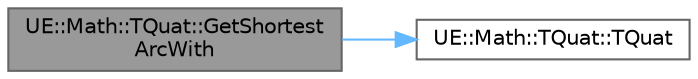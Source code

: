 digraph "UE::Math::TQuat::GetShortestArcWith"
{
 // INTERACTIVE_SVG=YES
 // LATEX_PDF_SIZE
  bgcolor="transparent";
  edge [fontname=Helvetica,fontsize=10,labelfontname=Helvetica,labelfontsize=10];
  node [fontname=Helvetica,fontsize=10,shape=box,height=0.2,width=0.4];
  rankdir="LR";
  Node1 [id="Node000001",label="UE::Math::TQuat::GetShortest\lArcWith",height=0.2,width=0.4,color="gray40", fillcolor="grey60", style="filled", fontcolor="black",tooltip="Returns the version of this quaternion that represents the shortest rotation angle to the other quate..."];
  Node1 -> Node2 [id="edge1_Node000001_Node000002",color="steelblue1",style="solid",tooltip=" "];
  Node2 [id="Node000002",label="UE::Math::TQuat::TQuat",height=0.2,width=0.4,color="grey40", fillcolor="white", style="filled",URL="$d6/d4a/structUE_1_1Math_1_1TQuat.html#aa00eaeaefa4ce44b9e1abec419496faa",tooltip="Default constructor (no initialization)."];
}
